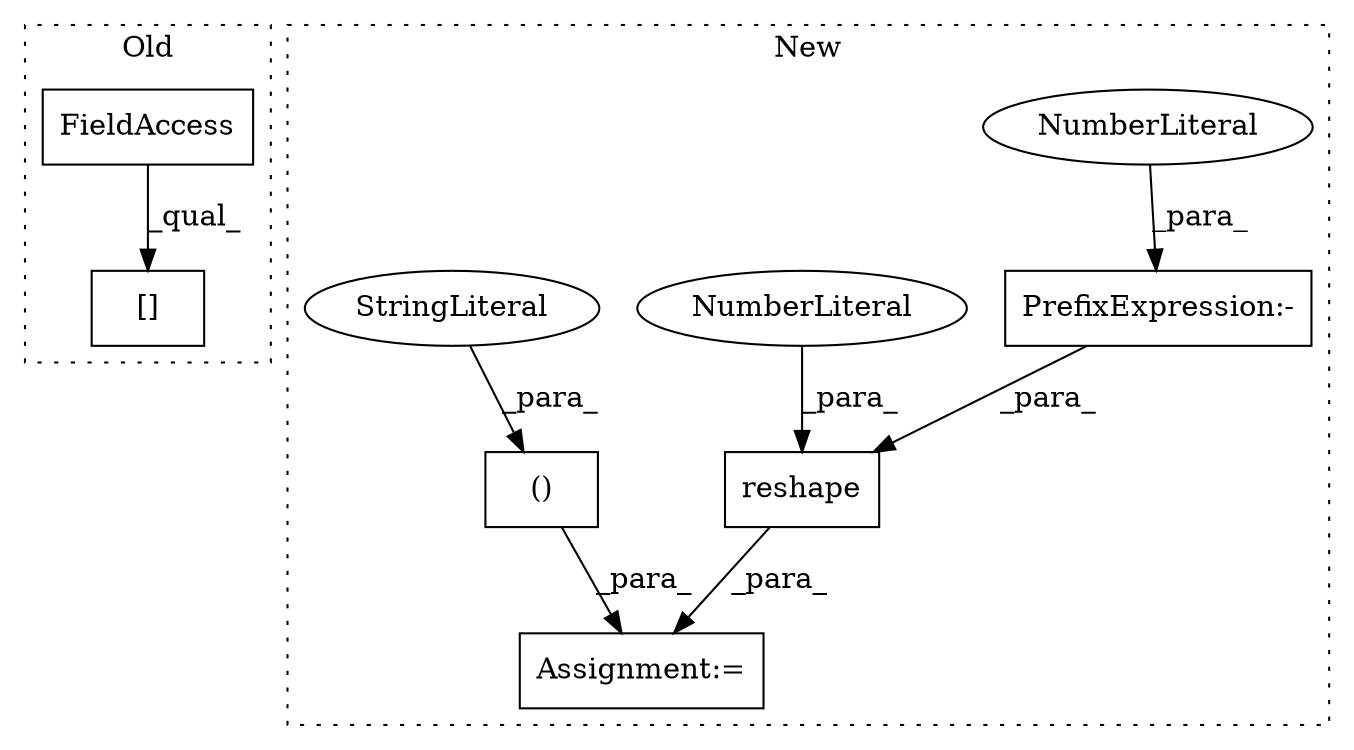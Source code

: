 digraph G {
subgraph cluster0 {
1 [label="[]" a="2" s="1678,1701" l="14,1" shape="box"];
6 [label="FieldAccess" a="22" s="1678" l="13" shape="box"];
label = "Old";
style="dotted";
}
subgraph cluster1 {
2 [label="reshape" a="32" s="1652,1664" l="8,1" shape="box"];
3 [label="PrefixExpression:-" a="38" s="1660" l="1" shape="box"];
4 [label="NumberLiteral" a="34" s="1661" l="1" shape="ellipse"];
5 [label="Assignment:=" a="7" s="1622" l="1" shape="box"];
7 [label="NumberLiteral" a="34" s="1663" l="1" shape="ellipse"];
8 [label="()" a="106" s="1515" l="71" shape="box"];
9 [label="StringLiteral" a="45" s="1544" l="16" shape="ellipse"];
label = "New";
style="dotted";
}
2 -> 5 [label="_para_"];
3 -> 2 [label="_para_"];
4 -> 3 [label="_para_"];
6 -> 1 [label="_qual_"];
7 -> 2 [label="_para_"];
8 -> 5 [label="_para_"];
9 -> 8 [label="_para_"];
}